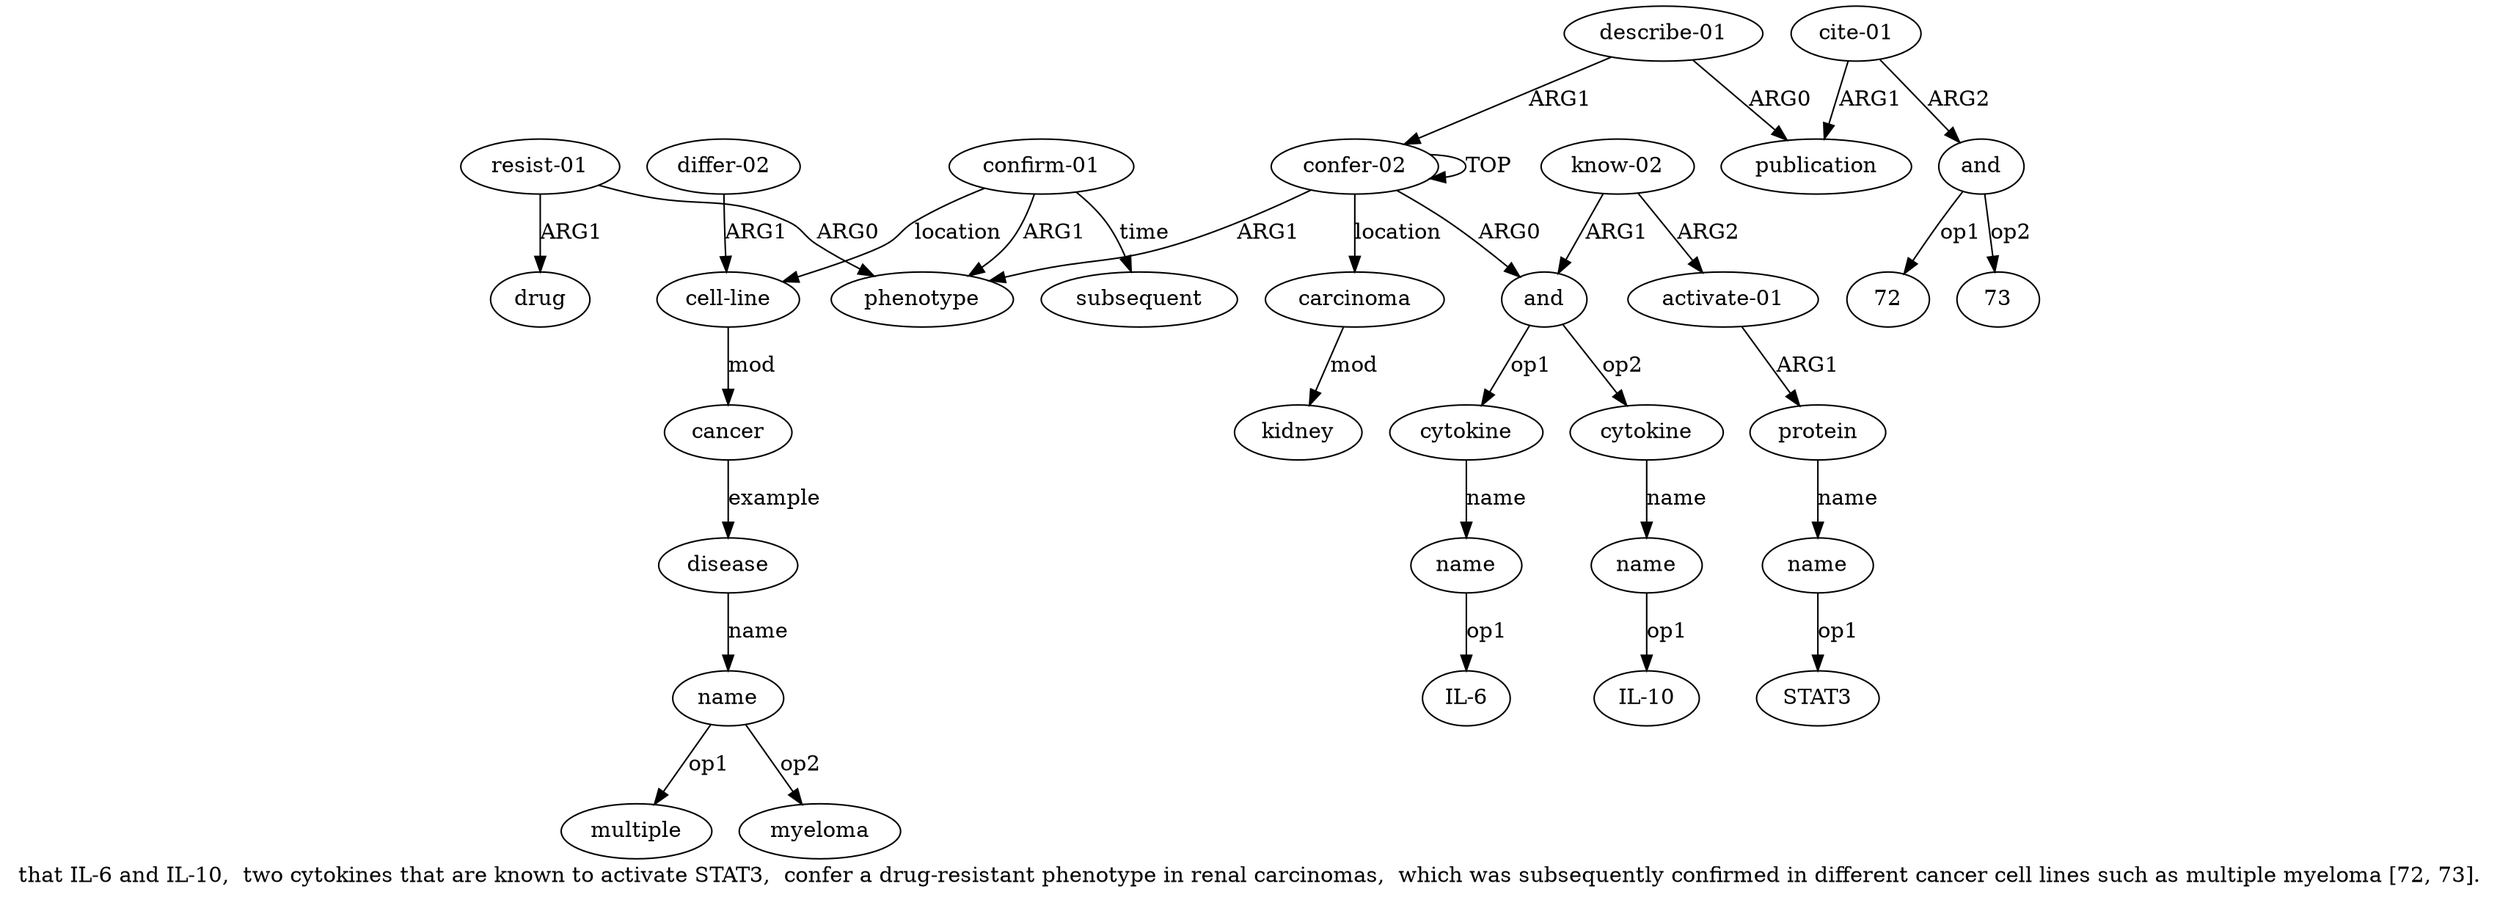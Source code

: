 digraph  {
	graph [label="that IL-6 and IL-10,  two cytokines that are known to activate STAT3,  confer a drug-resistant phenotype in renal carcinomas,  which \
was subsequently confirmed in different cancer cell lines such as multiple myeloma [72, 73]."];
	node [label="\N"];
	a20	 [color=black,
		gold_ind=20,
		gold_label=carcinoma,
		label=carcinoma,
		test_ind=20,
		test_label=carcinoma];
	a21	 [color=black,
		gold_ind=21,
		gold_label=kidney,
		label=kidney,
		test_ind=21,
		test_label=kidney];
	a20 -> a21 [key=0,
	color=black,
	gold_label=mod,
	label=mod,
	test_label=mod];
a22 [color=black,
	gold_ind=22,
	gold_label="describe-01",
	label="describe-01",
	test_ind=22,
	test_label="describe-01"];
a23 [color=black,
	gold_ind=23,
	gold_label=publication,
	label=publication,
	test_ind=23,
	test_label=publication];
a22 -> a23 [key=0,
color=black,
gold_label=ARG0,
label=ARG0,
test_label=ARG0];
a0 [color=black,
gold_ind=0,
gold_label="confer-02",
label="confer-02",
test_ind=0,
test_label="confer-02"];
a22 -> a0 [key=0,
color=black,
gold_label=ARG1,
label=ARG1,
test_label=ARG1];
a24 [color=black,
gold_ind=24,
gold_label="cite-01",
label="cite-01",
test_ind=24,
test_label="cite-01"];
a24 -> a23 [key=0,
color=black,
gold_label=ARG1,
label=ARG1,
test_label=ARG1];
a25 [color=black,
gold_ind=25,
gold_label=and,
label=and,
test_ind=25,
test_label=and];
a24 -> a25 [key=0,
color=black,
gold_label=ARG2,
label=ARG2,
test_label=ARG2];
"a25 72" [color=black,
gold_ind=-1,
gold_label=72,
label=72,
test_ind=-1,
test_label=72];
a25 -> "a25 72" [key=0,
color=black,
gold_label=op1,
label=op1,
test_label=op1];
"a25 73" [color=black,
gold_ind=-1,
gold_label=73,
label=73,
test_ind=-1,
test_label=73];
a25 -> "a25 73" [key=0,
color=black,
gold_label=op2,
label=op2,
test_label=op2];
"a5 IL-10" [color=black,
gold_ind=-1,
gold_label="IL-10",
label="IL-10",
test_ind=-1,
test_label="IL-10"];
"a18 multiple" [color=black,
gold_ind=-1,
gold_label=multiple,
label=multiple,
test_ind=-1,
test_label=multiple];
"a18 myeloma" [color=black,
gold_ind=-1,
gold_label=myeloma,
label=myeloma,
test_ind=-1,
test_label=myeloma];
a15 [color=black,
gold_ind=15,
gold_label="differ-02",
label="differ-02",
test_ind=15,
test_label="differ-02"];
a14 [color=black,
gold_ind=14,
gold_label="cell-line",
label="cell-line",
test_ind=14,
test_label="cell-line"];
a15 -> a14 [key=0,
color=black,
gold_label=ARG1,
label=ARG1,
test_label=ARG1];
a16 [color=black,
gold_ind=16,
gold_label=cancer,
label=cancer,
test_ind=16,
test_label=cancer];
a14 -> a16 [key=0,
color=black,
gold_label=mod,
label=mod,
test_label=mod];
a17 [color=black,
gold_ind=17,
gold_label=disease,
label=disease,
test_ind=17,
test_label=disease];
a18 [color=black,
gold_ind=18,
gold_label=name,
label=name,
test_ind=18,
test_label=name];
a17 -> a18 [key=0,
color=black,
gold_label=name,
label=name,
test_label=name];
a16 -> a17 [key=0,
color=black,
gold_label=example,
label=example,
test_label=example];
a11 [color=black,
gold_ind=11,
gold_label="resist-01",
label="resist-01",
test_ind=11,
test_label="resist-01"];
a10 [color=black,
gold_ind=10,
gold_label=phenotype,
label=phenotype,
test_ind=10,
test_label=phenotype];
a11 -> a10 [key=0,
color=black,
gold_label=ARG0,
label=ARG0,
test_label=ARG0];
a12 [color=black,
gold_ind=12,
gold_label=drug,
label=drug,
test_ind=12,
test_label=drug];
a11 -> a12 [key=0,
color=black,
gold_label=ARG1,
label=ARG1,
test_label=ARG1];
a13 [color=black,
gold_ind=13,
gold_label="confirm-01",
label="confirm-01",
test_ind=13,
test_label="confirm-01"];
a13 -> a14 [key=0,
color=black,
gold_label=location,
label=location,
test_label=location];
a13 -> a10 [key=0,
color=black,
gold_label=ARG1,
label=ARG1,
test_label=ARG1];
a19 [color=black,
gold_ind=19,
gold_label=subsequent,
label=subsequent,
test_ind=19,
test_label=subsequent];
a13 -> a19 [key=0,
color=black,
gold_label=time,
label=time,
test_label=time];
a18 -> "a18 multiple" [key=0,
color=black,
gold_label=op1,
label=op1,
test_label=op1];
a18 -> "a18 myeloma" [key=0,
color=black,
gold_label=op2,
label=op2,
test_label=op2];
a1 [color=black,
gold_ind=1,
gold_label=and,
label=and,
test_ind=1,
test_label=and];
a2 [color=black,
gold_ind=2,
gold_label=cytokine,
label=cytokine,
test_ind=2,
test_label=cytokine];
a1 -> a2 [key=0,
color=black,
gold_label=op1,
label=op1,
test_label=op1];
a4 [color=black,
gold_ind=4,
gold_label=cytokine,
label=cytokine,
test_ind=4,
test_label=cytokine];
a1 -> a4 [key=0,
color=black,
gold_label=op2,
label=op2,
test_label=op2];
a0 -> a20 [key=0,
color=black,
gold_label=location,
label=location,
test_label=location];
a0 -> a10 [key=0,
color=black,
gold_label=ARG1,
label=ARG1,
test_label=ARG1];
a0 -> a1 [key=0,
color=black,
gold_label=ARG0,
label=ARG0,
test_label=ARG0];
a0 -> a0 [key=0,
color=black,
gold_label=TOP,
label=TOP,
test_label=TOP];
a3 [color=black,
gold_ind=3,
gold_label=name,
label=name,
test_ind=3,
test_label=name];
"a3 IL-6" [color=black,
gold_ind=-1,
gold_label="IL-6",
label="IL-6",
test_ind=-1,
test_label="IL-6"];
a3 -> "a3 IL-6" [key=0,
color=black,
gold_label=op1,
label=op1,
test_label=op1];
a2 -> a3 [key=0,
color=black,
gold_label=name,
label=name,
test_label=name];
a5 [color=black,
gold_ind=5,
gold_label=name,
label=name,
test_ind=5,
test_label=name];
a5 -> "a5 IL-10" [key=0,
color=black,
gold_label=op1,
label=op1,
test_label=op1];
a4 -> a5 [key=0,
color=black,
gold_label=name,
label=name,
test_label=name];
a7 [color=black,
gold_ind=7,
gold_label="activate-01",
label="activate-01",
test_ind=7,
test_label="activate-01"];
a8 [color=black,
gold_ind=8,
gold_label=protein,
label=protein,
test_ind=8,
test_label=protein];
a7 -> a8 [key=0,
color=black,
gold_label=ARG1,
label=ARG1,
test_label=ARG1];
a6 [color=black,
gold_ind=6,
gold_label="know-02",
label="know-02",
test_ind=6,
test_label="know-02"];
a6 -> a1 [key=0,
color=black,
gold_label=ARG1,
label=ARG1,
test_label=ARG1];
a6 -> a7 [key=0,
color=black,
gold_label=ARG2,
label=ARG2,
test_label=ARG2];
a9 [color=black,
gold_ind=9,
gold_label=name,
label=name,
test_ind=9,
test_label=name];
"a9 STAT3" [color=black,
gold_ind=-1,
gold_label=STAT3,
label=STAT3,
test_ind=-1,
test_label=STAT3];
a9 -> "a9 STAT3" [key=0,
color=black,
gold_label=op1,
label=op1,
test_label=op1];
a8 -> a9 [key=0,
color=black,
gold_label=name,
label=name,
test_label=name];
}
